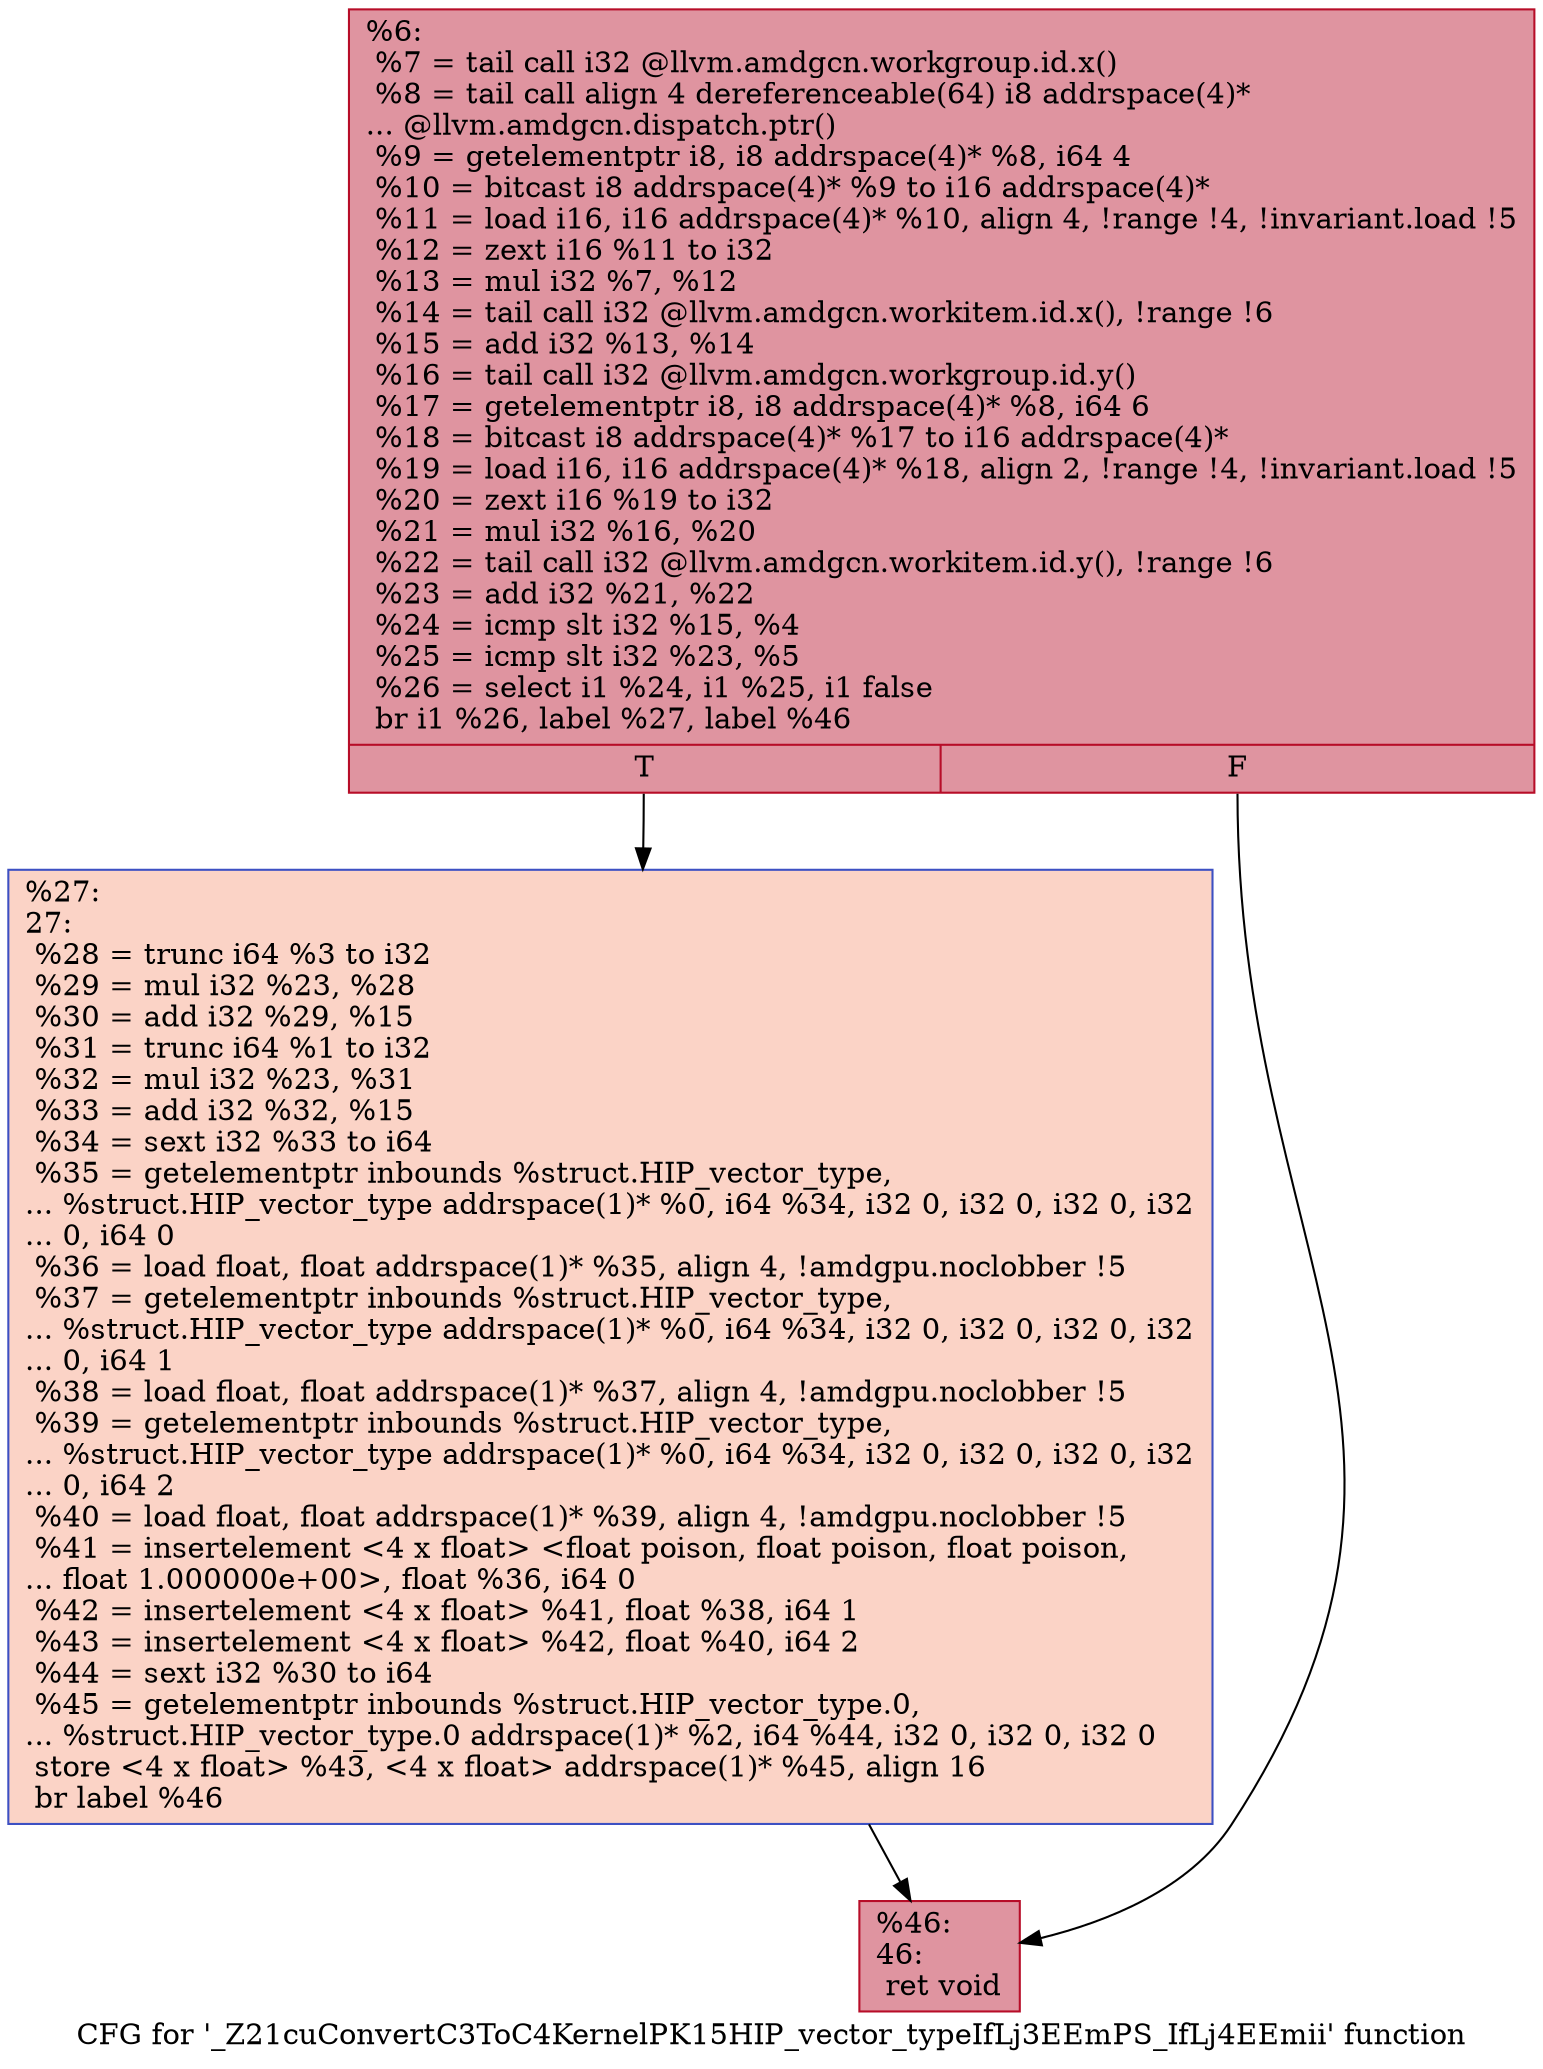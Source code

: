 digraph "CFG for '_Z21cuConvertC3ToC4KernelPK15HIP_vector_typeIfLj3EEmPS_IfLj4EEmii' function" {
	label="CFG for '_Z21cuConvertC3ToC4KernelPK15HIP_vector_typeIfLj3EEmPS_IfLj4EEmii' function";

	Node0x52139f0 [shape=record,color="#b70d28ff", style=filled, fillcolor="#b70d2870",label="{%6:\l  %7 = tail call i32 @llvm.amdgcn.workgroup.id.x()\l  %8 = tail call align 4 dereferenceable(64) i8 addrspace(4)*\l... @llvm.amdgcn.dispatch.ptr()\l  %9 = getelementptr i8, i8 addrspace(4)* %8, i64 4\l  %10 = bitcast i8 addrspace(4)* %9 to i16 addrspace(4)*\l  %11 = load i16, i16 addrspace(4)* %10, align 4, !range !4, !invariant.load !5\l  %12 = zext i16 %11 to i32\l  %13 = mul i32 %7, %12\l  %14 = tail call i32 @llvm.amdgcn.workitem.id.x(), !range !6\l  %15 = add i32 %13, %14\l  %16 = tail call i32 @llvm.amdgcn.workgroup.id.y()\l  %17 = getelementptr i8, i8 addrspace(4)* %8, i64 6\l  %18 = bitcast i8 addrspace(4)* %17 to i16 addrspace(4)*\l  %19 = load i16, i16 addrspace(4)* %18, align 2, !range !4, !invariant.load !5\l  %20 = zext i16 %19 to i32\l  %21 = mul i32 %16, %20\l  %22 = tail call i32 @llvm.amdgcn.workitem.id.y(), !range !6\l  %23 = add i32 %21, %22\l  %24 = icmp slt i32 %15, %4\l  %25 = icmp slt i32 %23, %5\l  %26 = select i1 %24, i1 %25, i1 false\l  br i1 %26, label %27, label %46\l|{<s0>T|<s1>F}}"];
	Node0x52139f0:s0 -> Node0x5217410;
	Node0x52139f0:s1 -> Node0x52174a0;
	Node0x5217410 [shape=record,color="#3d50c3ff", style=filled, fillcolor="#f59c7d70",label="{%27:\l27:                                               \l  %28 = trunc i64 %3 to i32\l  %29 = mul i32 %23, %28\l  %30 = add i32 %29, %15\l  %31 = trunc i64 %1 to i32\l  %32 = mul i32 %23, %31\l  %33 = add i32 %32, %15\l  %34 = sext i32 %33 to i64\l  %35 = getelementptr inbounds %struct.HIP_vector_type,\l... %struct.HIP_vector_type addrspace(1)* %0, i64 %34, i32 0, i32 0, i32 0, i32\l... 0, i64 0\l  %36 = load float, float addrspace(1)* %35, align 4, !amdgpu.noclobber !5\l  %37 = getelementptr inbounds %struct.HIP_vector_type,\l... %struct.HIP_vector_type addrspace(1)* %0, i64 %34, i32 0, i32 0, i32 0, i32\l... 0, i64 1\l  %38 = load float, float addrspace(1)* %37, align 4, !amdgpu.noclobber !5\l  %39 = getelementptr inbounds %struct.HIP_vector_type,\l... %struct.HIP_vector_type addrspace(1)* %0, i64 %34, i32 0, i32 0, i32 0, i32\l... 0, i64 2\l  %40 = load float, float addrspace(1)* %39, align 4, !amdgpu.noclobber !5\l  %41 = insertelement \<4 x float\> \<float poison, float poison, float poison,\l... float 1.000000e+00\>, float %36, i64 0\l  %42 = insertelement \<4 x float\> %41, float %38, i64 1\l  %43 = insertelement \<4 x float\> %42, float %40, i64 2\l  %44 = sext i32 %30 to i64\l  %45 = getelementptr inbounds %struct.HIP_vector_type.0,\l... %struct.HIP_vector_type.0 addrspace(1)* %2, i64 %44, i32 0, i32 0, i32 0\l  store \<4 x float\> %43, \<4 x float\> addrspace(1)* %45, align 16\l  br label %46\l}"];
	Node0x5217410 -> Node0x52174a0;
	Node0x52174a0 [shape=record,color="#b70d28ff", style=filled, fillcolor="#b70d2870",label="{%46:\l46:                                               \l  ret void\l}"];
}
